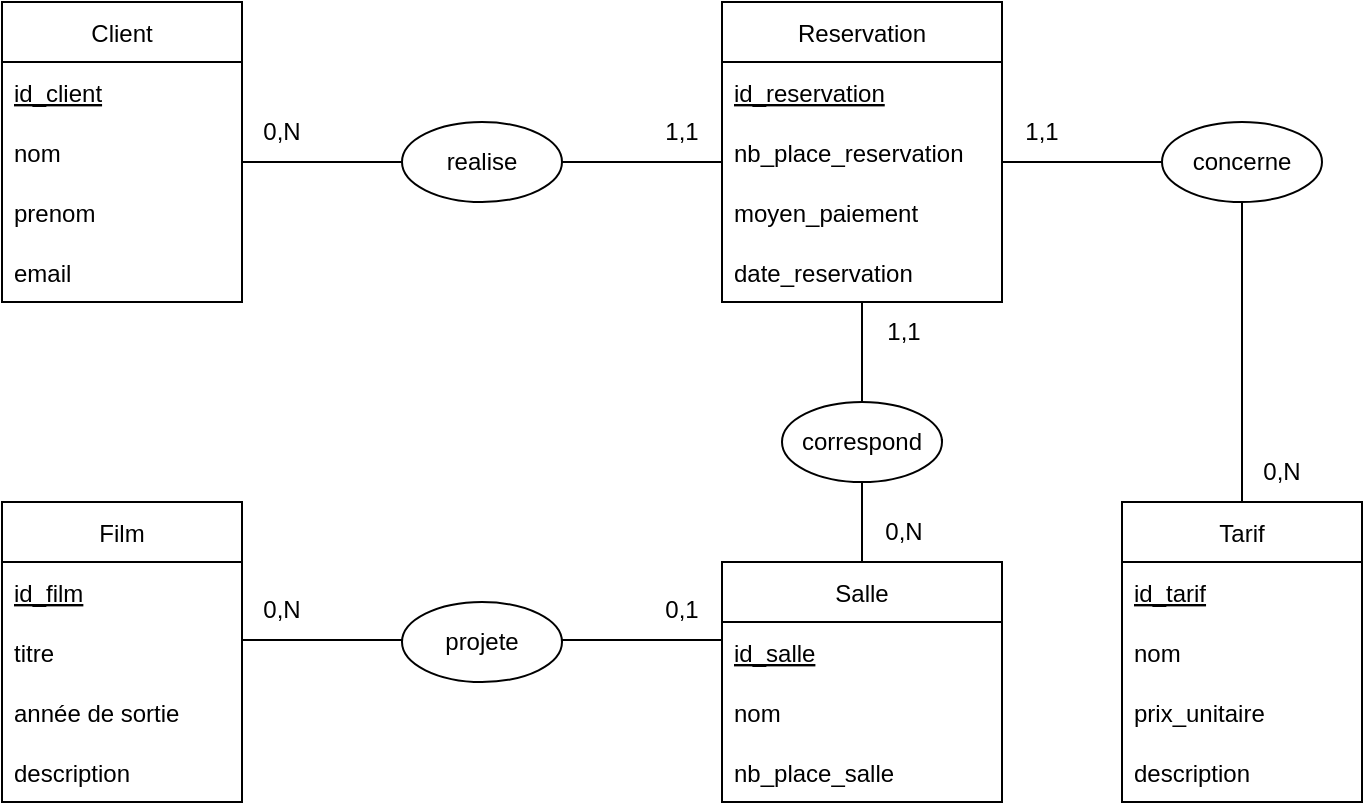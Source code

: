 <mxfile version="14.6.10" type="device"><diagram id="j3BsaLxidil7QS8WSs1b" name="Page-1"><mxGraphModel dx="1422" dy="794" grid="1" gridSize="10" guides="1" tooltips="1" connect="1" arrows="1" fold="1" page="0" pageScale="1" pageWidth="827" pageHeight="1169" math="0" shadow="0"><root><mxCell id="0"/><mxCell id="1" parent="0"/><mxCell id="VTS44aAxAOglfxgeoI7R-54" style="edgeStyle=orthogonalEdgeStyle;rounded=0;orthogonalLoop=1;jettySize=auto;html=1;entryX=0;entryY=0.5;entryDx=0;entryDy=0;endArrow=none;endFill=0;" parent="1" source="VTS44aAxAOglfxgeoI7R-1" target="VTS44aAxAOglfxgeoI7R-5" edge="1"><mxGeometry relative="1" as="geometry"><Array as="points"><mxPoint x="220" y="120"/><mxPoint x="220" y="120"/></Array></mxGeometry></mxCell><mxCell id="VTS44aAxAOglfxgeoI7R-1" value="Client" style="swimlane;fontStyle=0;childLayout=stackLayout;horizontal=1;startSize=30;horizontalStack=0;resizeParent=1;resizeParentMax=0;resizeLast=0;collapsible=1;marginBottom=0;" parent="1" vertex="1"><mxGeometry x="80" y="40" width="120" height="150" as="geometry"/></mxCell><mxCell id="VTS44aAxAOglfxgeoI7R-48" value="id_client" style="text;strokeColor=none;fillColor=none;align=left;verticalAlign=middle;spacingLeft=4;spacingRight=4;overflow=hidden;points=[[0,0.5],[1,0.5]];portConstraint=eastwest;rotatable=0;fontStyle=4" parent="VTS44aAxAOglfxgeoI7R-1" vertex="1"><mxGeometry y="30" width="120" height="30" as="geometry"/></mxCell><mxCell id="VTS44aAxAOglfxgeoI7R-2" value="nom" style="text;strokeColor=none;fillColor=none;align=left;verticalAlign=middle;spacingLeft=4;spacingRight=4;overflow=hidden;points=[[0,0.5],[1,0.5]];portConstraint=eastwest;rotatable=0;" parent="VTS44aAxAOglfxgeoI7R-1" vertex="1"><mxGeometry y="60" width="120" height="30" as="geometry"/></mxCell><mxCell id="VTS44aAxAOglfxgeoI7R-3" value="prenom" style="text;strokeColor=none;fillColor=none;align=left;verticalAlign=middle;spacingLeft=4;spacingRight=4;overflow=hidden;points=[[0,0.5],[1,0.5]];portConstraint=eastwest;rotatable=0;" parent="VTS44aAxAOglfxgeoI7R-1" vertex="1"><mxGeometry y="90" width="120" height="30" as="geometry"/></mxCell><mxCell id="VTS44aAxAOglfxgeoI7R-4" value="email" style="text;strokeColor=none;fillColor=none;align=left;verticalAlign=middle;spacingLeft=4;spacingRight=4;overflow=hidden;points=[[0,0.5],[1,0.5]];portConstraint=eastwest;rotatable=0;" parent="VTS44aAxAOglfxgeoI7R-1" vertex="1"><mxGeometry y="120" width="120" height="30" as="geometry"/></mxCell><mxCell id="VTS44aAxAOglfxgeoI7R-5" value="realise" style="ellipse;whiteSpace=wrap;html=1;" parent="1" vertex="1"><mxGeometry x="280" y="100" width="80" height="40" as="geometry"/></mxCell><mxCell id="VTS44aAxAOglfxgeoI7R-41" style="edgeStyle=orthogonalEdgeStyle;rounded=0;orthogonalLoop=1;jettySize=auto;html=1;entryX=0.5;entryY=1;entryDx=0;entryDy=0;endArrow=none;endFill=0;" parent="1" source="VTS44aAxAOglfxgeoI7R-13" target="VTS44aAxAOglfxgeoI7R-34" edge="1"><mxGeometry relative="1" as="geometry"/></mxCell><mxCell id="VTS44aAxAOglfxgeoI7R-13" value="Tarif" style="swimlane;fontStyle=0;childLayout=stackLayout;horizontal=1;startSize=30;horizontalStack=0;resizeParent=1;resizeParentMax=0;resizeLast=0;collapsible=1;marginBottom=0;" parent="1" vertex="1"><mxGeometry x="640" y="290" width="120" height="150" as="geometry"/></mxCell><mxCell id="VTS44aAxAOglfxgeoI7R-50" value="id_tarif" style="text;strokeColor=none;fillColor=none;align=left;verticalAlign=middle;spacingLeft=4;spacingRight=4;overflow=hidden;points=[[0,0.5],[1,0.5]];portConstraint=eastwest;rotatable=0;fontStyle=4" parent="VTS44aAxAOglfxgeoI7R-13" vertex="1"><mxGeometry y="30" width="120" height="30" as="geometry"/></mxCell><mxCell id="VTS44aAxAOglfxgeoI7R-14" value="nom" style="text;strokeColor=none;fillColor=none;align=left;verticalAlign=middle;spacingLeft=4;spacingRight=4;overflow=hidden;points=[[0,0.5],[1,0.5]];portConstraint=eastwest;rotatable=0;" parent="VTS44aAxAOglfxgeoI7R-13" vertex="1"><mxGeometry y="60" width="120" height="30" as="geometry"/></mxCell><mxCell id="VTS44aAxAOglfxgeoI7R-15" value="prix_unitaire" style="text;strokeColor=none;fillColor=none;align=left;verticalAlign=middle;spacingLeft=4;spacingRight=4;overflow=hidden;points=[[0,0.5],[1,0.5]];portConstraint=eastwest;rotatable=0;" parent="VTS44aAxAOglfxgeoI7R-13" vertex="1"><mxGeometry y="90" width="120" height="30" as="geometry"/></mxCell><mxCell id="VTS44aAxAOglfxgeoI7R-16" value="description" style="text;strokeColor=none;fillColor=none;align=left;verticalAlign=middle;spacingLeft=4;spacingRight=4;overflow=hidden;points=[[0,0.5],[1,0.5]];portConstraint=eastwest;rotatable=0;" parent="VTS44aAxAOglfxgeoI7R-13" vertex="1"><mxGeometry y="120" width="120" height="30" as="geometry"/></mxCell><mxCell id="VTS44aAxAOglfxgeoI7R-43" style="edgeStyle=orthogonalEdgeStyle;rounded=0;orthogonalLoop=1;jettySize=auto;html=1;entryX=0.5;entryY=1;entryDx=0;entryDy=0;endArrow=none;endFill=0;" parent="1" source="VTS44aAxAOglfxgeoI7R-17" target="VTS44aAxAOglfxgeoI7R-35" edge="1"><mxGeometry relative="1" as="geometry"/></mxCell><mxCell id="VTS44aAxAOglfxgeoI7R-44" style="edgeStyle=orthogonalEdgeStyle;rounded=0;orthogonalLoop=1;jettySize=auto;html=1;entryX=1;entryY=0.5;entryDx=0;entryDy=0;endArrow=none;endFill=0;" parent="1" source="VTS44aAxAOglfxgeoI7R-17" target="VTS44aAxAOglfxgeoI7R-33" edge="1"><mxGeometry relative="1" as="geometry"><Array as="points"><mxPoint x="420" y="359"/><mxPoint x="420" y="359"/></Array></mxGeometry></mxCell><mxCell id="VTS44aAxAOglfxgeoI7R-17" value="Salle" style="swimlane;fontStyle=0;childLayout=stackLayout;horizontal=1;startSize=30;horizontalStack=0;resizeParent=1;resizeParentMax=0;resizeLast=0;collapsible=1;marginBottom=0;" parent="1" vertex="1"><mxGeometry x="440" y="320" width="140" height="120" as="geometry"/></mxCell><mxCell id="VTS44aAxAOglfxgeoI7R-52" value="id_salle" style="text;strokeColor=none;fillColor=none;align=left;verticalAlign=middle;spacingLeft=4;spacingRight=4;overflow=hidden;points=[[0,0.5],[1,0.5]];portConstraint=eastwest;rotatable=0;fontStyle=4" parent="VTS44aAxAOglfxgeoI7R-17" vertex="1"><mxGeometry y="30" width="140" height="30" as="geometry"/></mxCell><mxCell id="VTS44aAxAOglfxgeoI7R-19" value="nom" style="text;strokeColor=none;fillColor=none;align=left;verticalAlign=middle;spacingLeft=4;spacingRight=4;overflow=hidden;points=[[0,0.5],[1,0.5]];portConstraint=eastwest;rotatable=0;" parent="VTS44aAxAOglfxgeoI7R-17" vertex="1"><mxGeometry y="60" width="140" height="30" as="geometry"/></mxCell><mxCell id="VTS44aAxAOglfxgeoI7R-18" value="nb_place_salle" style="text;strokeColor=none;fillColor=none;align=left;verticalAlign=middle;spacingLeft=4;spacingRight=4;overflow=hidden;points=[[0,0.5],[1,0.5]];portConstraint=eastwest;rotatable=0;" parent="VTS44aAxAOglfxgeoI7R-17" vertex="1"><mxGeometry y="90" width="140" height="30" as="geometry"/></mxCell><mxCell id="VTS44aAxAOglfxgeoI7R-45" style="edgeStyle=orthogonalEdgeStyle;rounded=0;orthogonalLoop=1;jettySize=auto;html=1;entryX=0;entryY=0.5;entryDx=0;entryDy=0;endArrow=none;endFill=0;" parent="1" source="VTS44aAxAOglfxgeoI7R-22" target="VTS44aAxAOglfxgeoI7R-33" edge="1"><mxGeometry relative="1" as="geometry"><Array as="points"><mxPoint x="240" y="359"/><mxPoint x="240" y="359"/></Array></mxGeometry></mxCell><mxCell id="VTS44aAxAOglfxgeoI7R-22" value="Film" style="swimlane;fontStyle=0;childLayout=stackLayout;horizontal=1;startSize=30;horizontalStack=0;resizeParent=1;resizeParentMax=0;resizeLast=0;collapsible=1;marginBottom=0;" parent="1" vertex="1"><mxGeometry x="80" y="290" width="120" height="150" as="geometry"/></mxCell><mxCell id="VTS44aAxAOglfxgeoI7R-53" value="id_film" style="text;strokeColor=none;fillColor=none;align=left;verticalAlign=middle;spacingLeft=4;spacingRight=4;overflow=hidden;points=[[0,0.5],[1,0.5]];portConstraint=eastwest;rotatable=0;fontStyle=4" parent="VTS44aAxAOglfxgeoI7R-22" vertex="1"><mxGeometry y="30" width="120" height="30" as="geometry"/></mxCell><mxCell id="VTS44aAxAOglfxgeoI7R-24" value="titre" style="text;strokeColor=none;fillColor=none;align=left;verticalAlign=middle;spacingLeft=4;spacingRight=4;overflow=hidden;points=[[0,0.5],[1,0.5]];portConstraint=eastwest;rotatable=0;" parent="VTS44aAxAOglfxgeoI7R-22" vertex="1"><mxGeometry y="60" width="120" height="30" as="geometry"/></mxCell><mxCell id="VTS44aAxAOglfxgeoI7R-23" value="année de sortie" style="text;strokeColor=none;fillColor=none;align=left;verticalAlign=middle;spacingLeft=4;spacingRight=4;overflow=hidden;points=[[0,0.5],[1,0.5]];portConstraint=eastwest;rotatable=0;" parent="VTS44aAxAOglfxgeoI7R-22" vertex="1"><mxGeometry y="90" width="120" height="30" as="geometry"/></mxCell><mxCell id="VTS44aAxAOglfxgeoI7R-25" value="description" style="text;strokeColor=none;fillColor=none;align=left;verticalAlign=middle;spacingLeft=4;spacingRight=4;overflow=hidden;points=[[0,0.5],[1,0.5]];portConstraint=eastwest;rotatable=0;" parent="VTS44aAxAOglfxgeoI7R-22" vertex="1"><mxGeometry y="120" width="120" height="30" as="geometry"/></mxCell><mxCell id="VTS44aAxAOglfxgeoI7R-40" style="edgeStyle=orthogonalEdgeStyle;rounded=0;orthogonalLoop=1;jettySize=auto;html=1;endArrow=none;endFill=0;entryX=0;entryY=0.5;entryDx=0;entryDy=0;" parent="1" source="VTS44aAxAOglfxgeoI7R-26" target="VTS44aAxAOglfxgeoI7R-34" edge="1"><mxGeometry relative="1" as="geometry"><mxPoint x="640" y="115" as="targetPoint"/><Array as="points"><mxPoint x="660" y="120"/></Array></mxGeometry></mxCell><mxCell id="VTS44aAxAOglfxgeoI7R-42" style="edgeStyle=orthogonalEdgeStyle;rounded=0;orthogonalLoop=1;jettySize=auto;html=1;endArrow=none;endFill=0;entryX=1;entryY=0.5;entryDx=0;entryDy=0;" parent="1" source="VTS44aAxAOglfxgeoI7R-26" target="VTS44aAxAOglfxgeoI7R-35" edge="1"><mxGeometry relative="1" as="geometry"><mxPoint x="530" y="230" as="targetPoint"/><Array as="points"><mxPoint x="510" y="259"/></Array></mxGeometry></mxCell><mxCell id="VTS44aAxAOglfxgeoI7R-26" value="Reservation" style="swimlane;fontStyle=0;childLayout=stackLayout;horizontal=1;startSize=30;horizontalStack=0;resizeParent=1;resizeParentMax=0;resizeLast=0;collapsible=1;marginBottom=0;" parent="1" vertex="1"><mxGeometry x="440" y="40" width="140" height="150" as="geometry"/></mxCell><mxCell id="VTS44aAxAOglfxgeoI7R-49" value="id_reservation" style="text;strokeColor=none;fillColor=none;align=left;verticalAlign=middle;spacingLeft=4;spacingRight=4;overflow=hidden;points=[[0,0.5],[1,0.5]];portConstraint=eastwest;rotatable=0;fontStyle=4" parent="VTS44aAxAOglfxgeoI7R-26" vertex="1"><mxGeometry y="30" width="140" height="30" as="geometry"/></mxCell><mxCell id="VTS44aAxAOglfxgeoI7R-27" value="nb_place_reservation" style="text;strokeColor=none;fillColor=none;align=left;verticalAlign=middle;spacingLeft=4;spacingRight=4;overflow=hidden;points=[[0,0.5],[1,0.5]];portConstraint=eastwest;rotatable=0;" parent="VTS44aAxAOglfxgeoI7R-26" vertex="1"><mxGeometry y="60" width="140" height="30" as="geometry"/></mxCell><mxCell id="VTS44aAxAOglfxgeoI7R-47" value="moyen_paiement" style="text;strokeColor=none;fillColor=none;align=left;verticalAlign=middle;spacingLeft=4;spacingRight=4;overflow=hidden;points=[[0,0.5],[1,0.5]];portConstraint=eastwest;rotatable=0;" parent="VTS44aAxAOglfxgeoI7R-26" vertex="1"><mxGeometry y="90" width="140" height="30" as="geometry"/></mxCell><mxCell id="VTS44aAxAOglfxgeoI7R-29" value="date_reservation" style="text;strokeColor=none;fillColor=none;align=left;verticalAlign=middle;spacingLeft=4;spacingRight=4;overflow=hidden;points=[[0,0.5],[1,0.5]];portConstraint=eastwest;rotatable=0;" parent="VTS44aAxAOglfxgeoI7R-26" vertex="1"><mxGeometry y="120" width="140" height="30" as="geometry"/></mxCell><mxCell id="VTS44aAxAOglfxgeoI7R-33" value="projete" style="ellipse;whiteSpace=wrap;html=1;" parent="1" vertex="1"><mxGeometry x="280" y="340" width="80" height="40" as="geometry"/></mxCell><mxCell id="VTS44aAxAOglfxgeoI7R-34" value="concerne" style="ellipse;whiteSpace=wrap;html=1;" parent="1" vertex="1"><mxGeometry x="660" y="100" width="80" height="40" as="geometry"/></mxCell><mxCell id="VTS44aAxAOglfxgeoI7R-35" value="correspond" style="ellipse;whiteSpace=wrap;html=1;" parent="1" vertex="1"><mxGeometry x="470" y="240" width="80" height="40" as="geometry"/></mxCell><mxCell id="VTS44aAxAOglfxgeoI7R-39" style="edgeStyle=orthogonalEdgeStyle;rounded=0;orthogonalLoop=1;jettySize=auto;html=1;entryX=1;entryY=0.5;entryDx=0;entryDy=0;endArrow=none;endFill=0;" parent="1" source="VTS44aAxAOglfxgeoI7R-27" target="VTS44aAxAOglfxgeoI7R-5" edge="1"><mxGeometry relative="1" as="geometry"><Array as="points"><mxPoint x="420" y="120"/><mxPoint x="420" y="120"/></Array></mxGeometry></mxCell><mxCell id="VTS44aAxAOglfxgeoI7R-55" value="0,N" style="text;html=1;strokeColor=none;fillColor=none;align=center;verticalAlign=middle;whiteSpace=wrap;rounded=0;" parent="1" vertex="1"><mxGeometry x="200" y="328.75" width="40" height="30" as="geometry"/></mxCell><mxCell id="VTS44aAxAOglfxgeoI7R-56" value="0,1" style="text;html=1;strokeColor=none;fillColor=none;align=center;verticalAlign=middle;whiteSpace=wrap;rounded=0;" parent="1" vertex="1"><mxGeometry x="400" y="328.75" width="40" height="30" as="geometry"/></mxCell><mxCell id="VTS44aAxAOglfxgeoI7R-57" value="0,N" style="text;html=1;strokeColor=none;fillColor=none;align=center;verticalAlign=middle;whiteSpace=wrap;rounded=0;" parent="1" vertex="1"><mxGeometry x="511.25" y="290" width="40" height="30" as="geometry"/></mxCell><mxCell id="VTS44aAxAOglfxgeoI7R-58" value="1,1" style="text;html=1;strokeColor=none;fillColor=none;align=center;verticalAlign=middle;whiteSpace=wrap;rounded=0;" parent="1" vertex="1"><mxGeometry x="511.25" y="190" width="40" height="30" as="geometry"/></mxCell><mxCell id="VTS44aAxAOglfxgeoI7R-59" value="0,N" style="text;html=1;strokeColor=none;fillColor=none;align=center;verticalAlign=middle;whiteSpace=wrap;rounded=0;" parent="1" vertex="1"><mxGeometry x="200" y="90" width="40" height="30" as="geometry"/></mxCell><mxCell id="VTS44aAxAOglfxgeoI7R-60" value="1,1" style="text;html=1;strokeColor=none;fillColor=none;align=center;verticalAlign=middle;whiteSpace=wrap;rounded=0;" parent="1" vertex="1"><mxGeometry x="400" y="90" width="40" height="30" as="geometry"/></mxCell><mxCell id="VTS44aAxAOglfxgeoI7R-61" value="1,1" style="text;html=1;strokeColor=none;fillColor=none;align=center;verticalAlign=middle;whiteSpace=wrap;rounded=0;" parent="1" vertex="1"><mxGeometry x="580" y="90" width="40" height="30" as="geometry"/></mxCell><mxCell id="VTS44aAxAOglfxgeoI7R-62" value="0,N" style="text;html=1;strokeColor=none;fillColor=none;align=center;verticalAlign=middle;whiteSpace=wrap;rounded=0;" parent="1" vertex="1"><mxGeometry x="700" y="260" width="40" height="30" as="geometry"/></mxCell></root></mxGraphModel></diagram></mxfile>